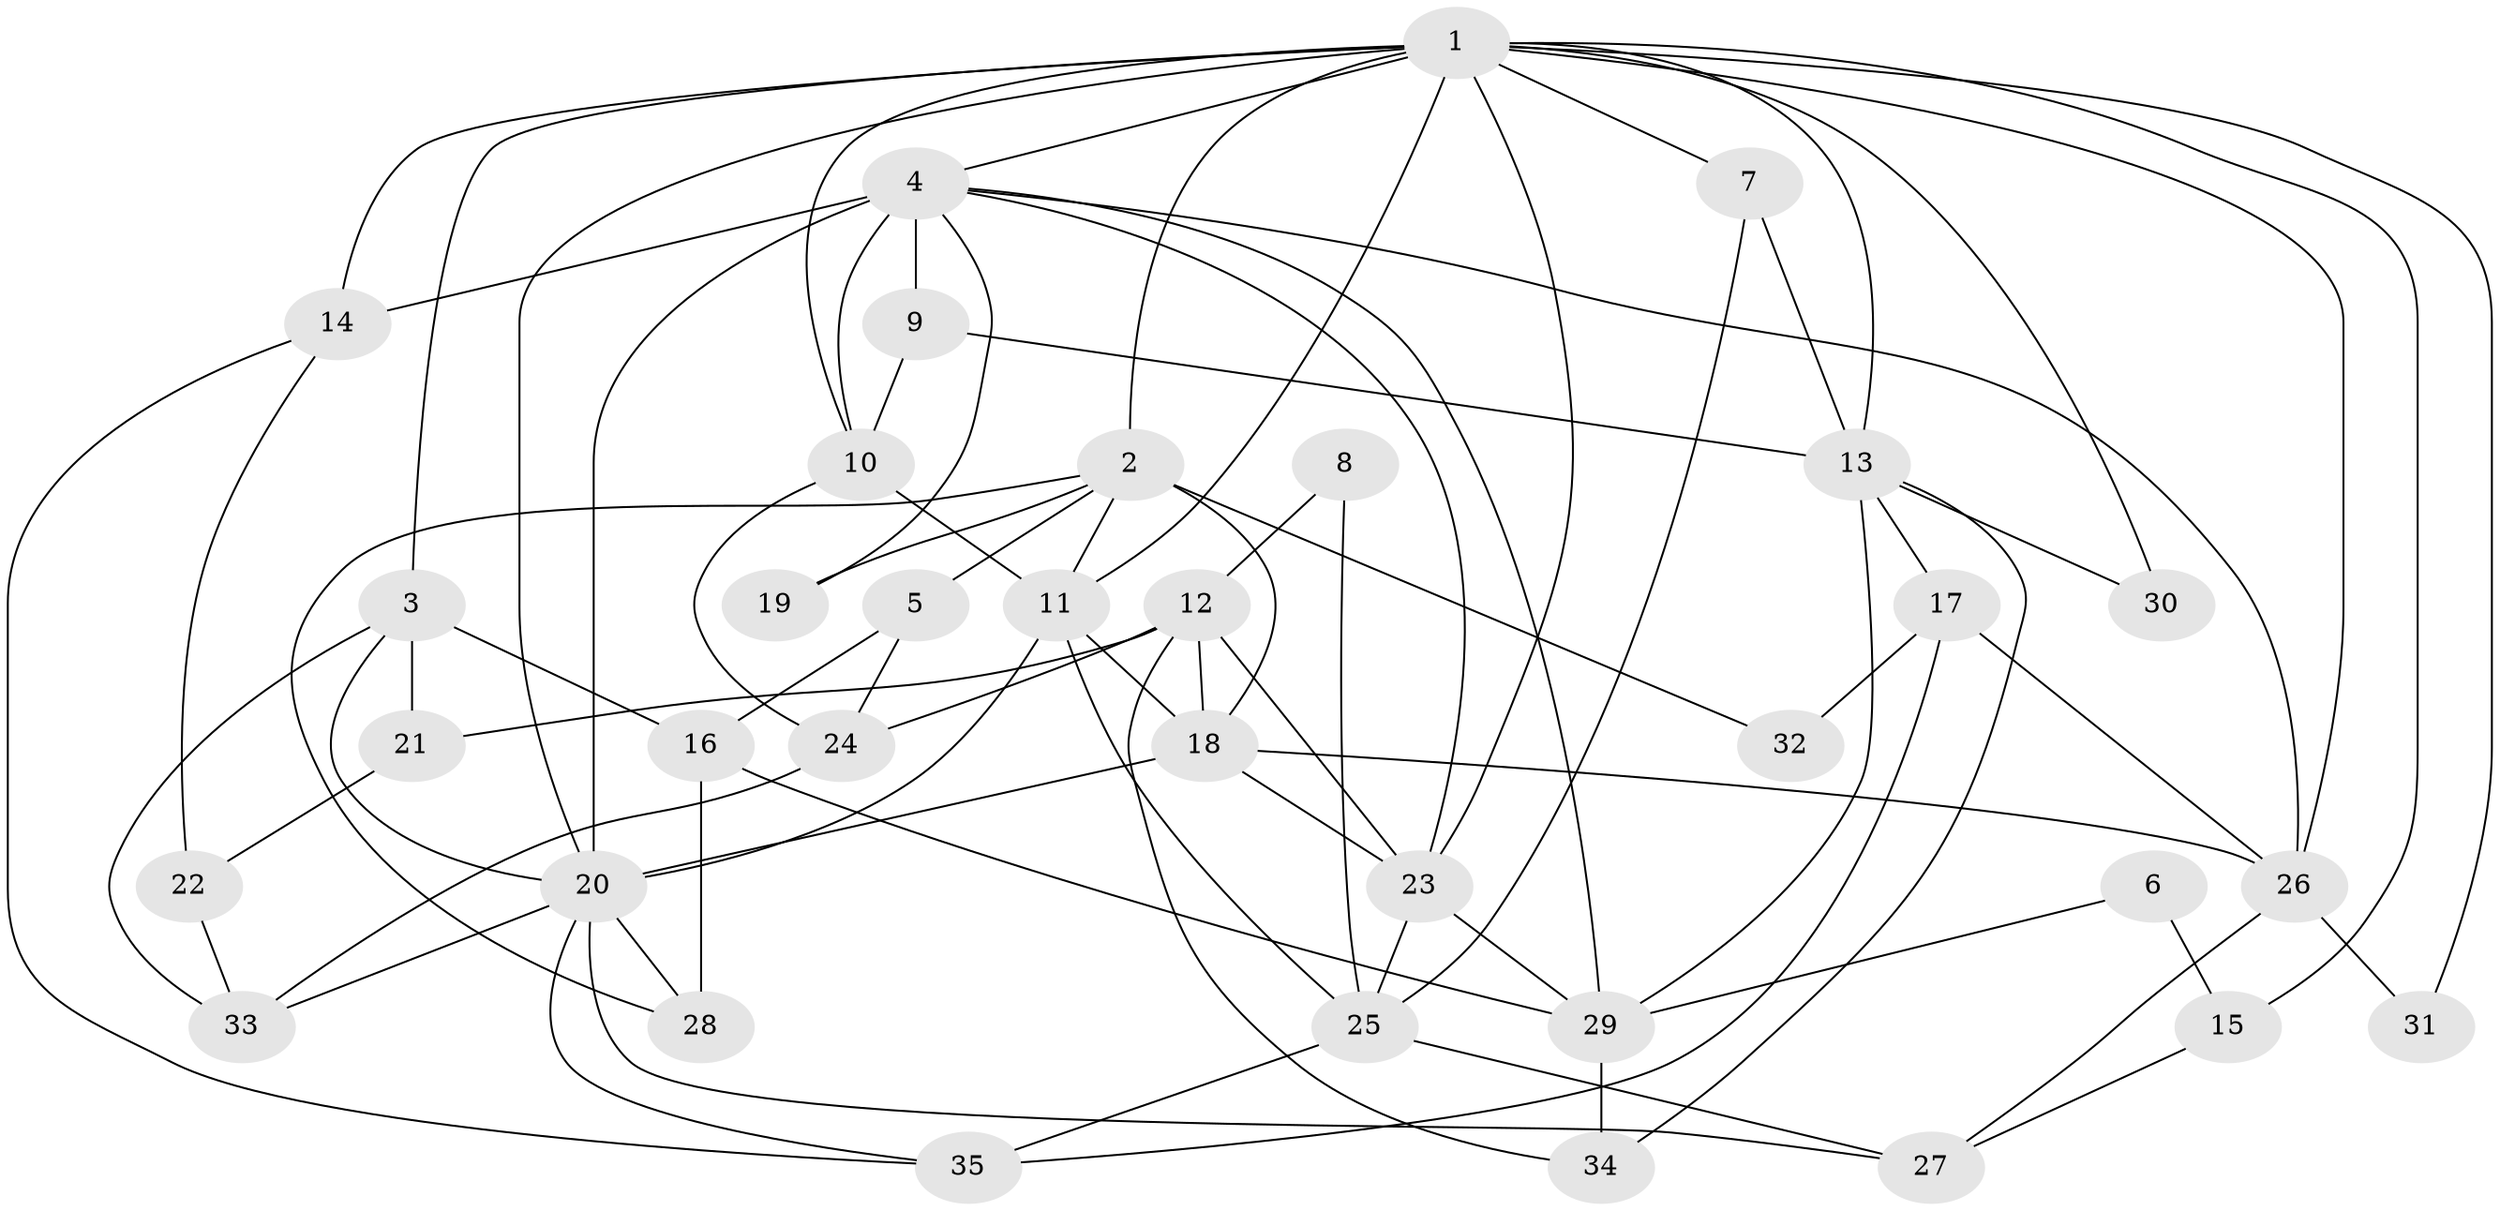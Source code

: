 // original degree distribution, {3: 0.3157894736842105, 7: 0.017543859649122806, 5: 0.08771929824561403, 4: 0.2982456140350877, 2: 0.10526315789473684, 6: 0.15789473684210525, 8: 0.017543859649122806}
// Generated by graph-tools (version 1.1) at 2025/51/03/04/25 22:51:16]
// undirected, 35 vertices, 81 edges
graph export_dot {
  node [color=gray90,style=filled];
  1;
  2;
  3;
  4;
  5;
  6;
  7;
  8;
  9;
  10;
  11;
  12;
  13;
  14;
  15;
  16;
  17;
  18;
  19;
  20;
  21;
  22;
  23;
  24;
  25;
  26;
  27;
  28;
  29;
  30;
  31;
  32;
  33;
  34;
  35;
  1 -- 2 [weight=1.0];
  1 -- 3 [weight=1.0];
  1 -- 4 [weight=1.0];
  1 -- 7 [weight=2.0];
  1 -- 10 [weight=1.0];
  1 -- 11 [weight=1.0];
  1 -- 13 [weight=1.0];
  1 -- 14 [weight=2.0];
  1 -- 15 [weight=1.0];
  1 -- 20 [weight=1.0];
  1 -- 23 [weight=1.0];
  1 -- 26 [weight=1.0];
  1 -- 30 [weight=1.0];
  1 -- 31 [weight=1.0];
  2 -- 5 [weight=1.0];
  2 -- 11 [weight=1.0];
  2 -- 18 [weight=1.0];
  2 -- 19 [weight=1.0];
  2 -- 28 [weight=1.0];
  2 -- 32 [weight=1.0];
  3 -- 16 [weight=1.0];
  3 -- 20 [weight=1.0];
  3 -- 21 [weight=1.0];
  3 -- 33 [weight=1.0];
  4 -- 9 [weight=1.0];
  4 -- 10 [weight=1.0];
  4 -- 14 [weight=3.0];
  4 -- 19 [weight=1.0];
  4 -- 20 [weight=1.0];
  4 -- 23 [weight=1.0];
  4 -- 26 [weight=1.0];
  4 -- 29 [weight=1.0];
  5 -- 16 [weight=1.0];
  5 -- 24 [weight=1.0];
  6 -- 15 [weight=1.0];
  6 -- 29 [weight=1.0];
  7 -- 13 [weight=1.0];
  7 -- 25 [weight=1.0];
  8 -- 12 [weight=1.0];
  8 -- 25 [weight=1.0];
  9 -- 10 [weight=1.0];
  9 -- 13 [weight=1.0];
  10 -- 11 [weight=2.0];
  10 -- 24 [weight=1.0];
  11 -- 18 [weight=1.0];
  11 -- 20 [weight=1.0];
  11 -- 25 [weight=1.0];
  12 -- 18 [weight=1.0];
  12 -- 21 [weight=1.0];
  12 -- 23 [weight=1.0];
  12 -- 24 [weight=1.0];
  12 -- 34 [weight=1.0];
  13 -- 17 [weight=1.0];
  13 -- 29 [weight=1.0];
  13 -- 30 [weight=1.0];
  13 -- 34 [weight=1.0];
  14 -- 22 [weight=1.0];
  14 -- 35 [weight=1.0];
  15 -- 27 [weight=1.0];
  16 -- 28 [weight=1.0];
  16 -- 29 [weight=1.0];
  17 -- 26 [weight=1.0];
  17 -- 32 [weight=1.0];
  17 -- 35 [weight=1.0];
  18 -- 20 [weight=1.0];
  18 -- 23 [weight=1.0];
  18 -- 26 [weight=3.0];
  20 -- 27 [weight=1.0];
  20 -- 28 [weight=1.0];
  20 -- 33 [weight=1.0];
  20 -- 35 [weight=1.0];
  21 -- 22 [weight=1.0];
  22 -- 33 [weight=1.0];
  23 -- 25 [weight=1.0];
  23 -- 29 [weight=1.0];
  24 -- 33 [weight=1.0];
  25 -- 27 [weight=1.0];
  25 -- 35 [weight=1.0];
  26 -- 27 [weight=1.0];
  26 -- 31 [weight=1.0];
  29 -- 34 [weight=1.0];
}
